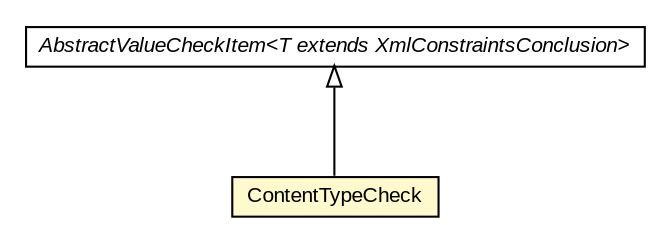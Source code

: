 #!/usr/local/bin/dot
#
# Class diagram 
# Generated by UMLGraph version R5_6-24-gf6e263 (http://www.umlgraph.org/)
#

digraph G {
	edge [fontname="arial",fontsize=10,labelfontname="arial",labelfontsize=10];
	node [fontname="arial",fontsize=10,shape=plaintext];
	nodesep=0.25;
	ranksep=0.5;
	// eu.europa.esig.dss.validation.process.bbb.AbstractValueCheckItem<T extends eu.europa.esig.dss.jaxb.detailedreport.XmlConstraintsConclusion>
	c280062 [label=<<table title="eu.europa.esig.dss.validation.process.bbb.AbstractValueCheckItem" border="0" cellborder="1" cellspacing="0" cellpadding="2" port="p" href="../../AbstractValueCheckItem.html">
		<tr><td><table border="0" cellspacing="0" cellpadding="1">
<tr><td align="center" balign="center"><font face="arial italic"> AbstractValueCheckItem&lt;T extends XmlConstraintsConclusion&gt; </font></td></tr>
		</table></td></tr>
		</table>>, URL="../../AbstractValueCheckItem.html", fontname="arial", fontcolor="black", fontsize=10.0];
	// eu.europa.esig.dss.validation.process.bbb.sav.checks.ContentTypeCheck
	c280093 [label=<<table title="eu.europa.esig.dss.validation.process.bbb.sav.checks.ContentTypeCheck" border="0" cellborder="1" cellspacing="0" cellpadding="2" port="p" bgcolor="lemonChiffon" href="./ContentTypeCheck.html">
		<tr><td><table border="0" cellspacing="0" cellpadding="1">
<tr><td align="center" balign="center"> ContentTypeCheck </td></tr>
		</table></td></tr>
		</table>>, URL="./ContentTypeCheck.html", fontname="arial", fontcolor="black", fontsize=10.0];
	//eu.europa.esig.dss.validation.process.bbb.sav.checks.ContentTypeCheck extends eu.europa.esig.dss.validation.process.bbb.AbstractValueCheckItem<eu.europa.esig.dss.jaxb.detailedreport.XmlSAV>
	c280062:p -> c280093:p [dir=back,arrowtail=empty];
}

